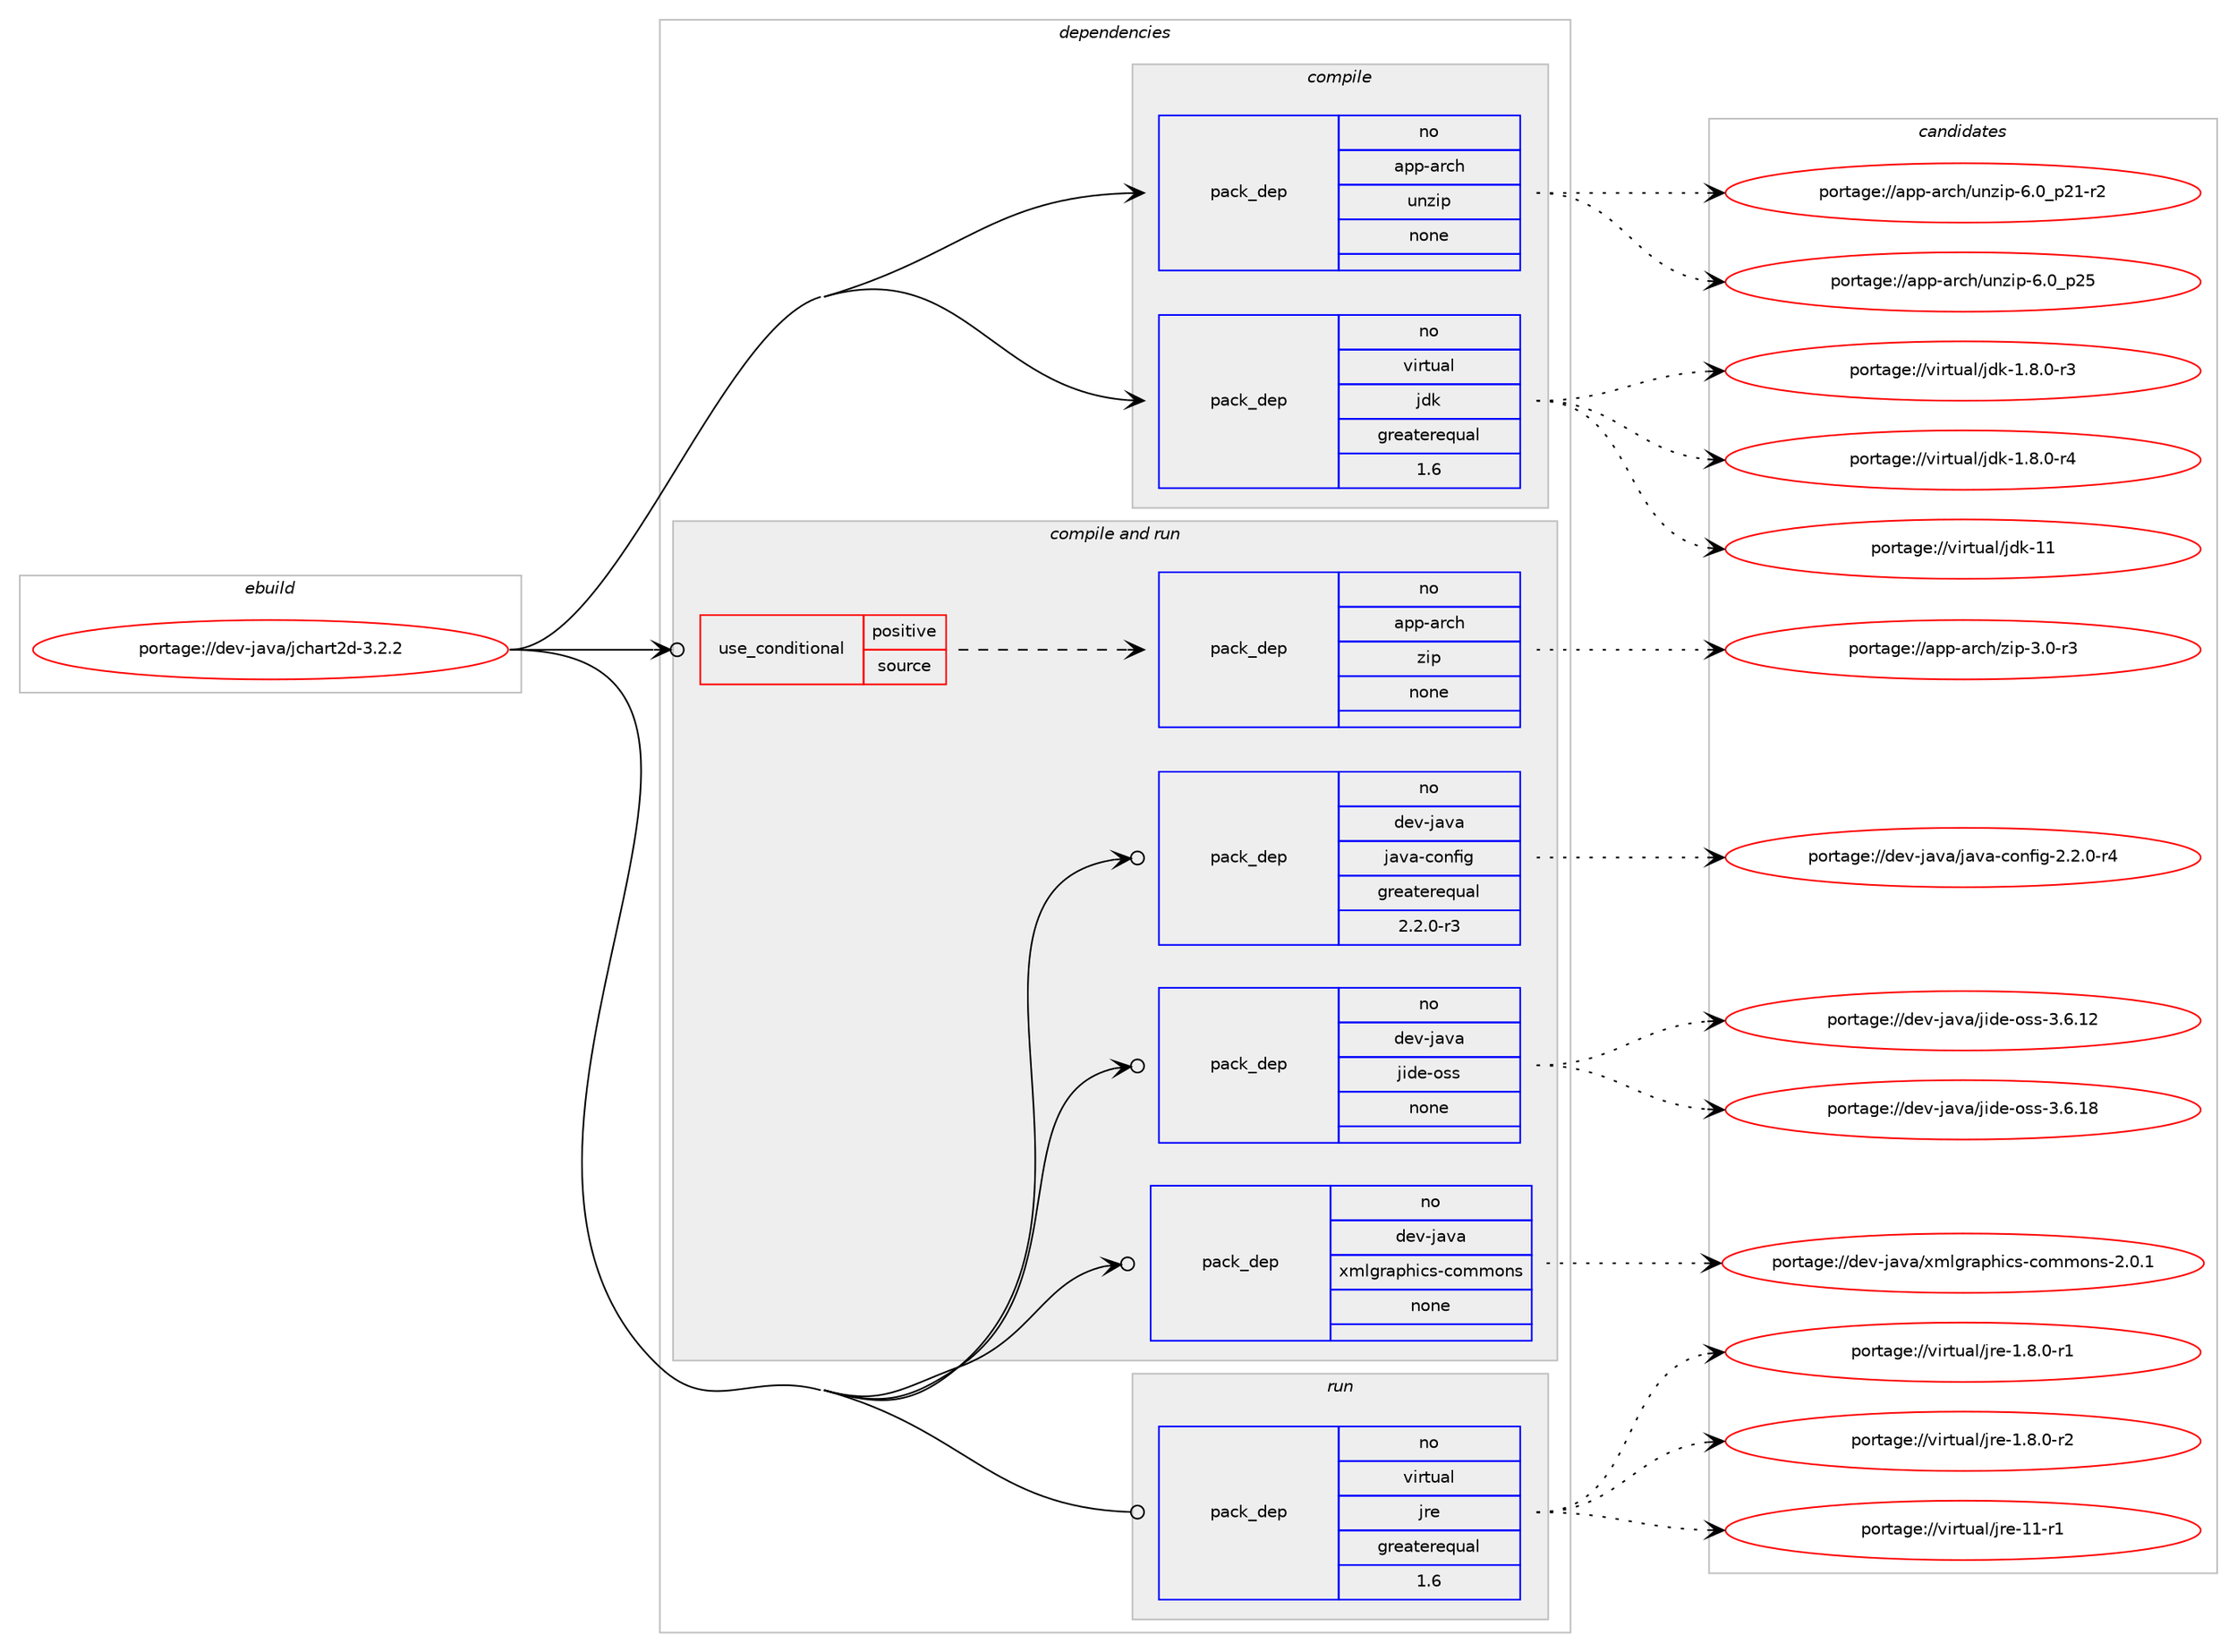 digraph prolog {

# *************
# Graph options
# *************

newrank=true;
concentrate=true;
compound=true;
graph [rankdir=LR,fontname=Helvetica,fontsize=10,ranksep=1.5];#, ranksep=2.5, nodesep=0.2];
edge  [arrowhead=vee];
node  [fontname=Helvetica,fontsize=10];

# **********
# The ebuild
# **********

subgraph cluster_leftcol {
color=gray;
rank=same;
label=<<i>ebuild</i>>;
id [label="portage://dev-java/jchart2d-3.2.2", color=red, width=4, href="../dev-java/jchart2d-3.2.2.svg"];
}

# ****************
# The dependencies
# ****************

subgraph cluster_midcol {
color=gray;
label=<<i>dependencies</i>>;
subgraph cluster_compile {
fillcolor="#eeeeee";
style=filled;
label=<<i>compile</i>>;
subgraph pack67930 {
dependency89084 [label=<<TABLE BORDER="0" CELLBORDER="1" CELLSPACING="0" CELLPADDING="4" WIDTH="220"><TR><TD ROWSPAN="6" CELLPADDING="30">pack_dep</TD></TR><TR><TD WIDTH="110">no</TD></TR><TR><TD>app-arch</TD></TR><TR><TD>unzip</TD></TR><TR><TD>none</TD></TR><TR><TD></TD></TR></TABLE>>, shape=none, color=blue];
}
id:e -> dependency89084:w [weight=20,style="solid",arrowhead="vee"];
subgraph pack67931 {
dependency89085 [label=<<TABLE BORDER="0" CELLBORDER="1" CELLSPACING="0" CELLPADDING="4" WIDTH="220"><TR><TD ROWSPAN="6" CELLPADDING="30">pack_dep</TD></TR><TR><TD WIDTH="110">no</TD></TR><TR><TD>virtual</TD></TR><TR><TD>jdk</TD></TR><TR><TD>greaterequal</TD></TR><TR><TD>1.6</TD></TR></TABLE>>, shape=none, color=blue];
}
id:e -> dependency89085:w [weight=20,style="solid",arrowhead="vee"];
}
subgraph cluster_compileandrun {
fillcolor="#eeeeee";
style=filled;
label=<<i>compile and run</i>>;
subgraph cond18434 {
dependency89086 [label=<<TABLE BORDER="0" CELLBORDER="1" CELLSPACING="0" CELLPADDING="4"><TR><TD ROWSPAN="3" CELLPADDING="10">use_conditional</TD></TR><TR><TD>positive</TD></TR><TR><TD>source</TD></TR></TABLE>>, shape=none, color=red];
subgraph pack67932 {
dependency89087 [label=<<TABLE BORDER="0" CELLBORDER="1" CELLSPACING="0" CELLPADDING="4" WIDTH="220"><TR><TD ROWSPAN="6" CELLPADDING="30">pack_dep</TD></TR><TR><TD WIDTH="110">no</TD></TR><TR><TD>app-arch</TD></TR><TR><TD>zip</TD></TR><TR><TD>none</TD></TR><TR><TD></TD></TR></TABLE>>, shape=none, color=blue];
}
dependency89086:e -> dependency89087:w [weight=20,style="dashed",arrowhead="vee"];
}
id:e -> dependency89086:w [weight=20,style="solid",arrowhead="odotvee"];
subgraph pack67933 {
dependency89088 [label=<<TABLE BORDER="0" CELLBORDER="1" CELLSPACING="0" CELLPADDING="4" WIDTH="220"><TR><TD ROWSPAN="6" CELLPADDING="30">pack_dep</TD></TR><TR><TD WIDTH="110">no</TD></TR><TR><TD>dev-java</TD></TR><TR><TD>java-config</TD></TR><TR><TD>greaterequal</TD></TR><TR><TD>2.2.0-r3</TD></TR></TABLE>>, shape=none, color=blue];
}
id:e -> dependency89088:w [weight=20,style="solid",arrowhead="odotvee"];
subgraph pack67934 {
dependency89089 [label=<<TABLE BORDER="0" CELLBORDER="1" CELLSPACING="0" CELLPADDING="4" WIDTH="220"><TR><TD ROWSPAN="6" CELLPADDING="30">pack_dep</TD></TR><TR><TD WIDTH="110">no</TD></TR><TR><TD>dev-java</TD></TR><TR><TD>jide-oss</TD></TR><TR><TD>none</TD></TR><TR><TD></TD></TR></TABLE>>, shape=none, color=blue];
}
id:e -> dependency89089:w [weight=20,style="solid",arrowhead="odotvee"];
subgraph pack67935 {
dependency89090 [label=<<TABLE BORDER="0" CELLBORDER="1" CELLSPACING="0" CELLPADDING="4" WIDTH="220"><TR><TD ROWSPAN="6" CELLPADDING="30">pack_dep</TD></TR><TR><TD WIDTH="110">no</TD></TR><TR><TD>dev-java</TD></TR><TR><TD>xmlgraphics-commons</TD></TR><TR><TD>none</TD></TR><TR><TD></TD></TR></TABLE>>, shape=none, color=blue];
}
id:e -> dependency89090:w [weight=20,style="solid",arrowhead="odotvee"];
}
subgraph cluster_run {
fillcolor="#eeeeee";
style=filled;
label=<<i>run</i>>;
subgraph pack67936 {
dependency89091 [label=<<TABLE BORDER="0" CELLBORDER="1" CELLSPACING="0" CELLPADDING="4" WIDTH="220"><TR><TD ROWSPAN="6" CELLPADDING="30">pack_dep</TD></TR><TR><TD WIDTH="110">no</TD></TR><TR><TD>virtual</TD></TR><TR><TD>jre</TD></TR><TR><TD>greaterequal</TD></TR><TR><TD>1.6</TD></TR></TABLE>>, shape=none, color=blue];
}
id:e -> dependency89091:w [weight=20,style="solid",arrowhead="odot"];
}
}

# **************
# The candidates
# **************

subgraph cluster_choices {
rank=same;
color=gray;
label=<<i>candidates</i>>;

subgraph choice67930 {
color=black;
nodesep=1;
choiceportage9711211245971149910447117110122105112455446489511250494511450 [label="portage://app-arch/unzip-6.0_p21-r2", color=red, width=4,href="../app-arch/unzip-6.0_p21-r2.svg"];
choiceportage971121124597114991044711711012210511245544648951125053 [label="portage://app-arch/unzip-6.0_p25", color=red, width=4,href="../app-arch/unzip-6.0_p25.svg"];
dependency89084:e -> choiceportage9711211245971149910447117110122105112455446489511250494511450:w [style=dotted,weight="100"];
dependency89084:e -> choiceportage971121124597114991044711711012210511245544648951125053:w [style=dotted,weight="100"];
}
subgraph choice67931 {
color=black;
nodesep=1;
choiceportage11810511411611797108471061001074549465646484511451 [label="portage://virtual/jdk-1.8.0-r3", color=red, width=4,href="../virtual/jdk-1.8.0-r3.svg"];
choiceportage11810511411611797108471061001074549465646484511452 [label="portage://virtual/jdk-1.8.0-r4", color=red, width=4,href="../virtual/jdk-1.8.0-r4.svg"];
choiceportage1181051141161179710847106100107454949 [label="portage://virtual/jdk-11", color=red, width=4,href="../virtual/jdk-11.svg"];
dependency89085:e -> choiceportage11810511411611797108471061001074549465646484511451:w [style=dotted,weight="100"];
dependency89085:e -> choiceportage11810511411611797108471061001074549465646484511452:w [style=dotted,weight="100"];
dependency89085:e -> choiceportage1181051141161179710847106100107454949:w [style=dotted,weight="100"];
}
subgraph choice67932 {
color=black;
nodesep=1;
choiceportage9711211245971149910447122105112455146484511451 [label="portage://app-arch/zip-3.0-r3", color=red, width=4,href="../app-arch/zip-3.0-r3.svg"];
dependency89087:e -> choiceportage9711211245971149910447122105112455146484511451:w [style=dotted,weight="100"];
}
subgraph choice67933 {
color=black;
nodesep=1;
choiceportage10010111845106971189747106971189745991111101021051034550465046484511452 [label="portage://dev-java/java-config-2.2.0-r4", color=red, width=4,href="../dev-java/java-config-2.2.0-r4.svg"];
dependency89088:e -> choiceportage10010111845106971189747106971189745991111101021051034550465046484511452:w [style=dotted,weight="100"];
}
subgraph choice67934 {
color=black;
nodesep=1;
choiceportage100101118451069711897471061051001014511111511545514654464950 [label="portage://dev-java/jide-oss-3.6.12", color=red, width=4,href="../dev-java/jide-oss-3.6.12.svg"];
choiceportage100101118451069711897471061051001014511111511545514654464956 [label="portage://dev-java/jide-oss-3.6.18", color=red, width=4,href="../dev-java/jide-oss-3.6.18.svg"];
dependency89089:e -> choiceportage100101118451069711897471061051001014511111511545514654464950:w [style=dotted,weight="100"];
dependency89089:e -> choiceportage100101118451069711897471061051001014511111511545514654464956:w [style=dotted,weight="100"];
}
subgraph choice67935 {
color=black;
nodesep=1;
choiceportage1001011184510697118974712010910810311497112104105991154599111109109111110115455046484649 [label="portage://dev-java/xmlgraphics-commons-2.0.1", color=red, width=4,href="../dev-java/xmlgraphics-commons-2.0.1.svg"];
dependency89090:e -> choiceportage1001011184510697118974712010910810311497112104105991154599111109109111110115455046484649:w [style=dotted,weight="100"];
}
subgraph choice67936 {
color=black;
nodesep=1;
choiceportage11810511411611797108471061141014549465646484511449 [label="portage://virtual/jre-1.8.0-r1", color=red, width=4,href="../virtual/jre-1.8.0-r1.svg"];
choiceportage11810511411611797108471061141014549465646484511450 [label="portage://virtual/jre-1.8.0-r2", color=red, width=4,href="../virtual/jre-1.8.0-r2.svg"];
choiceportage11810511411611797108471061141014549494511449 [label="portage://virtual/jre-11-r1", color=red, width=4,href="../virtual/jre-11-r1.svg"];
dependency89091:e -> choiceportage11810511411611797108471061141014549465646484511449:w [style=dotted,weight="100"];
dependency89091:e -> choiceportage11810511411611797108471061141014549465646484511450:w [style=dotted,weight="100"];
dependency89091:e -> choiceportage11810511411611797108471061141014549494511449:w [style=dotted,weight="100"];
}
}

}
